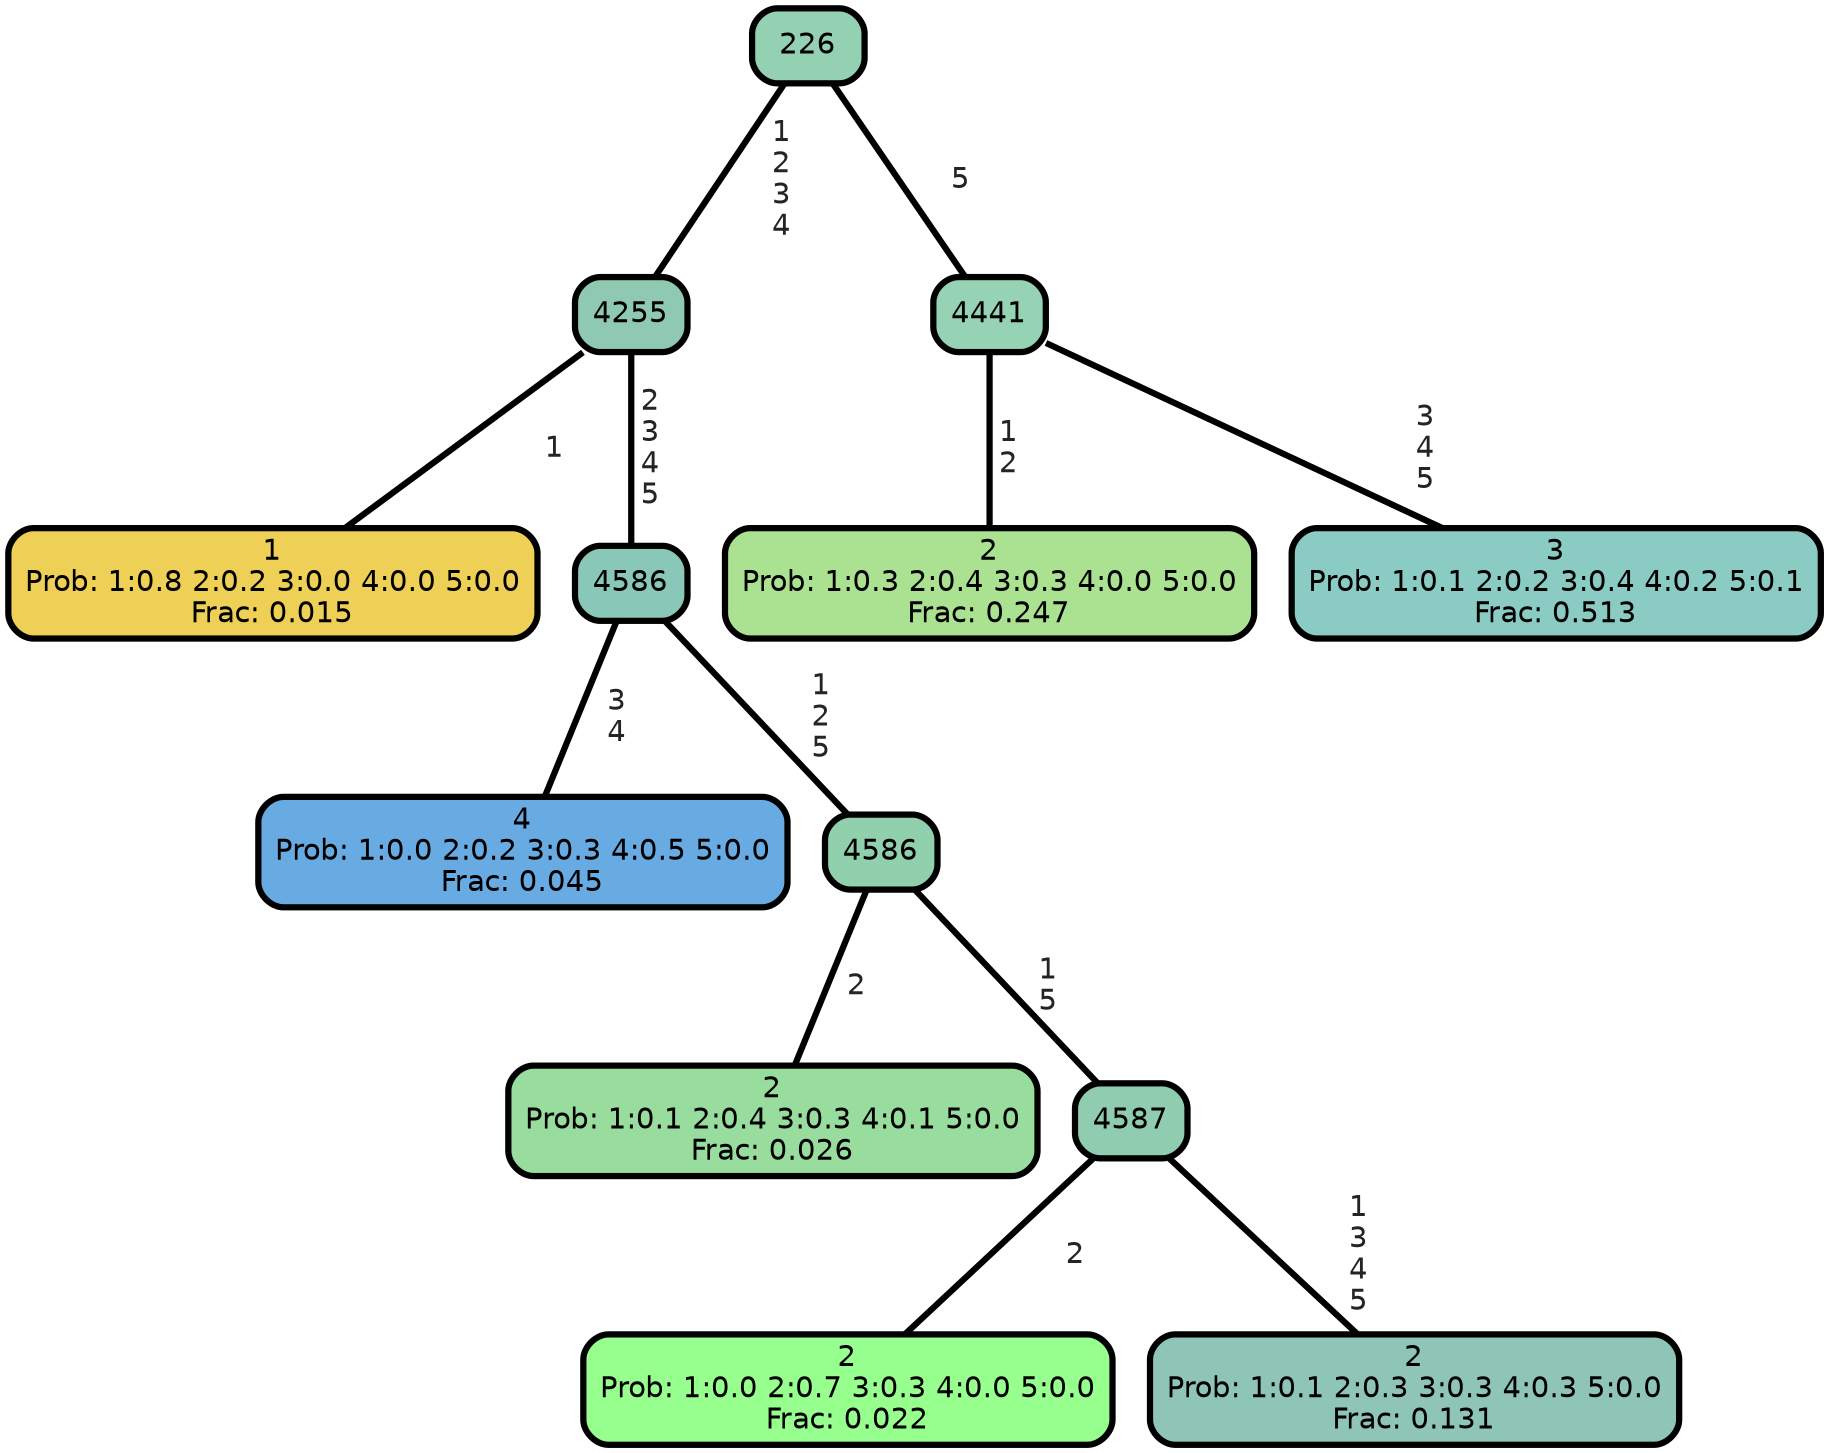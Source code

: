 graph Tree {
node [shape=box, style="filled, rounded",color="black",penwidth="3",fontcolor="black",                 fontname=helvetica] ;
graph [ranksep="0 equally", splines=straight,                 bgcolor=transparent, dpi=200] ;
edge [fontname=helvetica, fontweight=bold,fontcolor=grey14,color=black] ;
0 [label="1
Prob: 1:0.8 2:0.2 3:0.0 4:0.0 5:0.0
Frac: 0.015", fillcolor="#edd055"] ;
1 [label="4255", fillcolor="#8fc9b1"] ;
2 [label="4
Prob: 1:0.0 2:0.2 3:0.3 4:0.5 5:0.0
Frac: 0.045", fillcolor="#68aae2"] ;
3 [label="4586", fillcolor="#89c8b8"] ;
4 [label="2
Prob: 1:0.1 2:0.4 3:0.3 4:0.1 5:0.0
Frac: 0.026", fillcolor="#98dd9d"] ;
5 [label="4586", fillcolor="#91d0ad"] ;
6 [label="2
Prob: 1:0.0 2:0.7 3:0.3 4:0.0 5:0.0
Frac: 0.022", fillcolor="#97ff8d"] ;
7 [label="4587", fillcolor="#90cdb0"] ;
8 [label="2
Prob: 1:0.1 2:0.3 3:0.3 4:0.3 5:0.0
Frac: 0.131", fillcolor="#8fc5b6"] ;
9 [label="226", fillcolor="#94d1b3"] ;
10 [label="2
Prob: 1:0.3 2:0.4 3:0.3 4:0.0 5:0.0
Frac: 0.247", fillcolor="#abe292"] ;
11 [label="4441", fillcolor="#95d3b4"] ;
12 [label="3
Prob: 1:0.1 2:0.2 3:0.4 4:0.2 5:0.1
Frac: 0.513", fillcolor="#8accc4"] ;
1 -- 0 [label=" 1",penwidth=3] ;
1 -- 3 [label=" 2\n 3\n 4\n 5",penwidth=3] ;
3 -- 2 [label=" 3\n 4",penwidth=3] ;
3 -- 5 [label=" 1\n 2\n 5",penwidth=3] ;
5 -- 4 [label=" 2",penwidth=3] ;
5 -- 7 [label=" 1\n 5",penwidth=3] ;
7 -- 6 [label=" 2",penwidth=3] ;
7 -- 8 [label=" 1\n 3\n 4\n 5",penwidth=3] ;
9 -- 1 [label=" 1\n 2\n 3\n 4",penwidth=3] ;
9 -- 11 [label=" 5",penwidth=3] ;
11 -- 10 [label=" 1\n 2",penwidth=3] ;
11 -- 12 [label=" 3\n 4\n 5",penwidth=3] ;
{rank = same;}}